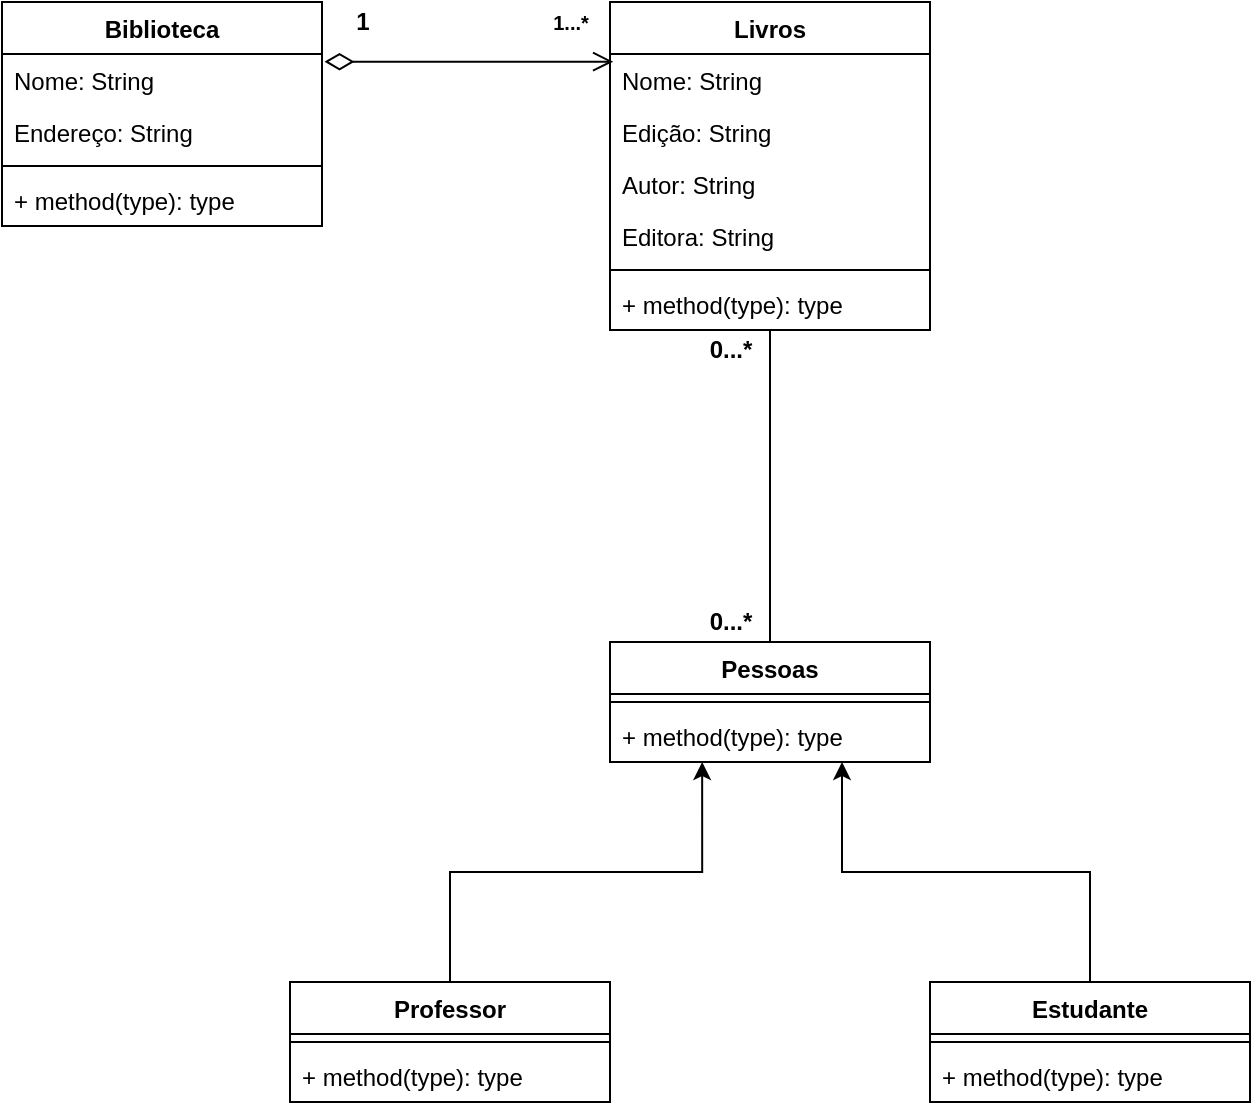 <mxfile version="28.2.8">
  <diagram name="Página-1" id="ZVN-105Hcjk-FQrEVOr4">
    <mxGraphModel dx="1660" dy="543" grid="1" gridSize="10" guides="1" tooltips="1" connect="1" arrows="1" fold="1" page="1" pageScale="1" pageWidth="827" pageHeight="1169" math="0" shadow="0">
      <root>
        <mxCell id="0" />
        <mxCell id="1" parent="0" />
        <mxCell id="jsSqpSMa8OPUdHDck91t-1" value="Biblioteca" style="swimlane;fontStyle=1;align=center;verticalAlign=top;childLayout=stackLayout;horizontal=1;startSize=26;horizontalStack=0;resizeParent=1;resizeParentMax=0;resizeLast=0;collapsible=1;marginBottom=0;whiteSpace=wrap;html=1;" parent="1" vertex="1">
          <mxGeometry x="-30" y="130" width="160" height="112" as="geometry" />
        </mxCell>
        <mxCell id="zYf08YzHOMaQSBgTMsR_-19" value="Nome: String" style="text;strokeColor=none;fillColor=none;align=left;verticalAlign=top;spacingLeft=4;spacingRight=4;overflow=hidden;rotatable=0;points=[[0,0.5],[1,0.5]];portConstraint=eastwest;whiteSpace=wrap;html=1;" vertex="1" parent="jsSqpSMa8OPUdHDck91t-1">
          <mxGeometry y="26" width="160" height="26" as="geometry" />
        </mxCell>
        <mxCell id="zYf08YzHOMaQSBgTMsR_-18" value="Endereço: String" style="text;strokeColor=none;fillColor=none;align=left;verticalAlign=top;spacingLeft=4;spacingRight=4;overflow=hidden;rotatable=0;points=[[0,0.5],[1,0.5]];portConstraint=eastwest;whiteSpace=wrap;html=1;" vertex="1" parent="jsSqpSMa8OPUdHDck91t-1">
          <mxGeometry y="52" width="160" height="26" as="geometry" />
        </mxCell>
        <mxCell id="jsSqpSMa8OPUdHDck91t-3" value="" style="line;strokeWidth=1;fillColor=none;align=left;verticalAlign=middle;spacingTop=-1;spacingLeft=3;spacingRight=3;rotatable=0;labelPosition=right;points=[];portConstraint=eastwest;strokeColor=inherit;" parent="jsSqpSMa8OPUdHDck91t-1" vertex="1">
          <mxGeometry y="78" width="160" height="8" as="geometry" />
        </mxCell>
        <mxCell id="jsSqpSMa8OPUdHDck91t-4" value="+ method(type): type" style="text;strokeColor=none;fillColor=none;align=left;verticalAlign=top;spacingLeft=4;spacingRight=4;overflow=hidden;rotatable=0;points=[[0,0.5],[1,0.5]];portConstraint=eastwest;whiteSpace=wrap;html=1;" parent="jsSqpSMa8OPUdHDck91t-1" vertex="1">
          <mxGeometry y="86" width="160" height="26" as="geometry" />
        </mxCell>
        <mxCell id="jsSqpSMa8OPUdHDck91t-5" value="Pessoas" style="swimlane;fontStyle=1;align=center;verticalAlign=top;childLayout=stackLayout;horizontal=1;startSize=26;horizontalStack=0;resizeParent=1;resizeParentMax=0;resizeLast=0;collapsible=1;marginBottom=0;whiteSpace=wrap;html=1;" parent="1" vertex="1">
          <mxGeometry x="274" y="450" width="160" height="60" as="geometry" />
        </mxCell>
        <mxCell id="jsSqpSMa8OPUdHDck91t-6" value="" style="line;strokeWidth=1;fillColor=none;align=left;verticalAlign=middle;spacingTop=-1;spacingLeft=3;spacingRight=3;rotatable=0;labelPosition=right;points=[];portConstraint=eastwest;strokeColor=inherit;" parent="jsSqpSMa8OPUdHDck91t-5" vertex="1">
          <mxGeometry y="26" width="160" height="8" as="geometry" />
        </mxCell>
        <mxCell id="jsSqpSMa8OPUdHDck91t-7" value="+ method(type): type" style="text;strokeColor=none;fillColor=none;align=left;verticalAlign=top;spacingLeft=4;spacingRight=4;overflow=hidden;rotatable=0;points=[[0,0.5],[1,0.5]];portConstraint=eastwest;whiteSpace=wrap;html=1;" parent="jsSqpSMa8OPUdHDck91t-5" vertex="1">
          <mxGeometry y="34" width="160" height="26" as="geometry" />
        </mxCell>
        <mxCell id="jsSqpSMa8OPUdHDck91t-8" value="Livros" style="swimlane;fontStyle=1;align=center;verticalAlign=top;childLayout=stackLayout;horizontal=1;startSize=26;horizontalStack=0;resizeParent=1;resizeParentMax=0;resizeLast=0;collapsible=1;marginBottom=0;whiteSpace=wrap;html=1;" parent="1" vertex="1">
          <mxGeometry x="274" y="130" width="160" height="164" as="geometry" />
        </mxCell>
        <mxCell id="zYf08YzHOMaQSBgTMsR_-20" value="Nome: String" style="text;strokeColor=none;fillColor=none;align=left;verticalAlign=top;spacingLeft=4;spacingRight=4;overflow=hidden;rotatable=0;points=[[0,0.5],[1,0.5]];portConstraint=eastwest;whiteSpace=wrap;html=1;" vertex="1" parent="jsSqpSMa8OPUdHDck91t-8">
          <mxGeometry y="26" width="160" height="26" as="geometry" />
        </mxCell>
        <mxCell id="zYf08YzHOMaQSBgTMsR_-21" value="Edição: String" style="text;strokeColor=none;fillColor=none;align=left;verticalAlign=top;spacingLeft=4;spacingRight=4;overflow=hidden;rotatable=0;points=[[0,0.5],[1,0.5]];portConstraint=eastwest;whiteSpace=wrap;html=1;" vertex="1" parent="jsSqpSMa8OPUdHDck91t-8">
          <mxGeometry y="52" width="160" height="26" as="geometry" />
        </mxCell>
        <mxCell id="zYf08YzHOMaQSBgTMsR_-22" value="Autor: String" style="text;strokeColor=none;fillColor=none;align=left;verticalAlign=top;spacingLeft=4;spacingRight=4;overflow=hidden;rotatable=0;points=[[0,0.5],[1,0.5]];portConstraint=eastwest;whiteSpace=wrap;html=1;" vertex="1" parent="jsSqpSMa8OPUdHDck91t-8">
          <mxGeometry y="78" width="160" height="26" as="geometry" />
        </mxCell>
        <mxCell id="zYf08YzHOMaQSBgTMsR_-23" value="Editora: String" style="text;strokeColor=none;fillColor=none;align=left;verticalAlign=top;spacingLeft=4;spacingRight=4;overflow=hidden;rotatable=0;points=[[0,0.5],[1,0.5]];portConstraint=eastwest;whiteSpace=wrap;html=1;" vertex="1" parent="jsSqpSMa8OPUdHDck91t-8">
          <mxGeometry y="104" width="160" height="26" as="geometry" />
        </mxCell>
        <mxCell id="jsSqpSMa8OPUdHDck91t-9" value="" style="line;strokeWidth=1;fillColor=none;align=left;verticalAlign=middle;spacingTop=-1;spacingLeft=3;spacingRight=3;rotatable=0;labelPosition=right;points=[];portConstraint=eastwest;strokeColor=inherit;" parent="jsSqpSMa8OPUdHDck91t-8" vertex="1">
          <mxGeometry y="130" width="160" height="8" as="geometry" />
        </mxCell>
        <mxCell id="jsSqpSMa8OPUdHDck91t-10" value="+ method(type): type" style="text;strokeColor=none;fillColor=none;align=left;verticalAlign=top;spacingLeft=4;spacingRight=4;overflow=hidden;rotatable=0;points=[[0,0.5],[1,0.5]];portConstraint=eastwest;whiteSpace=wrap;html=1;" parent="jsSqpSMa8OPUdHDck91t-8" vertex="1">
          <mxGeometry y="138" width="160" height="26" as="geometry" />
        </mxCell>
        <mxCell id="zYf08YzHOMaQSBgTMsR_-4" value="Professor" style="swimlane;fontStyle=1;align=center;verticalAlign=top;childLayout=stackLayout;horizontal=1;startSize=26;horizontalStack=0;resizeParent=1;resizeParentMax=0;resizeLast=0;collapsible=1;marginBottom=0;whiteSpace=wrap;html=1;" vertex="1" parent="1">
          <mxGeometry x="114" y="620" width="160" height="60" as="geometry" />
        </mxCell>
        <mxCell id="zYf08YzHOMaQSBgTMsR_-5" value="" style="line;strokeWidth=1;fillColor=none;align=left;verticalAlign=middle;spacingTop=-1;spacingLeft=3;spacingRight=3;rotatable=0;labelPosition=right;points=[];portConstraint=eastwest;strokeColor=inherit;" vertex="1" parent="zYf08YzHOMaQSBgTMsR_-4">
          <mxGeometry y="26" width="160" height="8" as="geometry" />
        </mxCell>
        <mxCell id="zYf08YzHOMaQSBgTMsR_-6" value="+ method(type): type" style="text;strokeColor=none;fillColor=none;align=left;verticalAlign=top;spacingLeft=4;spacingRight=4;overflow=hidden;rotatable=0;points=[[0,0.5],[1,0.5]];portConstraint=eastwest;whiteSpace=wrap;html=1;" vertex="1" parent="zYf08YzHOMaQSBgTMsR_-4">
          <mxGeometry y="34" width="160" height="26" as="geometry" />
        </mxCell>
        <mxCell id="zYf08YzHOMaQSBgTMsR_-11" style="edgeStyle=orthogonalEdgeStyle;rounded=0;orthogonalLoop=1;jettySize=auto;html=1;entryX=0.725;entryY=1;entryDx=0;entryDy=0;entryPerimeter=0;" edge="1" parent="1" source="zYf08YzHOMaQSBgTMsR_-7" target="jsSqpSMa8OPUdHDck91t-7">
          <mxGeometry relative="1" as="geometry" />
        </mxCell>
        <mxCell id="zYf08YzHOMaQSBgTMsR_-7" value="Estudante" style="swimlane;fontStyle=1;align=center;verticalAlign=top;childLayout=stackLayout;horizontal=1;startSize=26;horizontalStack=0;resizeParent=1;resizeParentMax=0;resizeLast=0;collapsible=1;marginBottom=0;whiteSpace=wrap;html=1;" vertex="1" parent="1">
          <mxGeometry x="434" y="620" width="160" height="60" as="geometry" />
        </mxCell>
        <mxCell id="zYf08YzHOMaQSBgTMsR_-8" value="" style="line;strokeWidth=1;fillColor=none;align=left;verticalAlign=middle;spacingTop=-1;spacingLeft=3;spacingRight=3;rotatable=0;labelPosition=right;points=[];portConstraint=eastwest;strokeColor=inherit;" vertex="1" parent="zYf08YzHOMaQSBgTMsR_-7">
          <mxGeometry y="26" width="160" height="8" as="geometry" />
        </mxCell>
        <mxCell id="zYf08YzHOMaQSBgTMsR_-9" value="+ method(type): type" style="text;strokeColor=none;fillColor=none;align=left;verticalAlign=top;spacingLeft=4;spacingRight=4;overflow=hidden;rotatable=0;points=[[0,0.5],[1,0.5]];portConstraint=eastwest;whiteSpace=wrap;html=1;" vertex="1" parent="zYf08YzHOMaQSBgTMsR_-7">
          <mxGeometry y="34" width="160" height="26" as="geometry" />
        </mxCell>
        <mxCell id="zYf08YzHOMaQSBgTMsR_-10" style="edgeStyle=orthogonalEdgeStyle;rounded=0;orthogonalLoop=1;jettySize=auto;html=1;entryX=0.288;entryY=1;entryDx=0;entryDy=0;entryPerimeter=0;" edge="1" parent="1" source="zYf08YzHOMaQSBgTMsR_-4" target="jsSqpSMa8OPUdHDck91t-7">
          <mxGeometry relative="1" as="geometry" />
        </mxCell>
        <mxCell id="zYf08YzHOMaQSBgTMsR_-12" style="edgeStyle=orthogonalEdgeStyle;rounded=0;orthogonalLoop=1;jettySize=auto;html=1;entryX=0.5;entryY=1;entryDx=0;entryDy=0;entryPerimeter=0;endArrow=none;endFill=0;" edge="1" parent="1" source="jsSqpSMa8OPUdHDck91t-5" target="jsSqpSMa8OPUdHDck91t-10">
          <mxGeometry relative="1" as="geometry" />
        </mxCell>
        <mxCell id="zYf08YzHOMaQSBgTMsR_-13" value="" style="endArrow=diamondThin;endFill=0;endSize=12;html=1;rounded=0;entryX=1.008;entryY=0.148;entryDx=0;entryDy=0;entryPerimeter=0;startArrow=open;startFill=0;startSize=8;exitX=0.01;exitY=0.148;exitDx=0;exitDy=0;exitPerimeter=0;" edge="1" parent="1" source="zYf08YzHOMaQSBgTMsR_-20" target="zYf08YzHOMaQSBgTMsR_-19">
          <mxGeometry width="160" relative="1" as="geometry">
            <mxPoint x="250" y="160" as="sourcePoint" />
            <mxPoint x="280" y="230" as="targetPoint" />
          </mxGeometry>
        </mxCell>
        <mxCell id="zYf08YzHOMaQSBgTMsR_-14" value="&lt;font style=&quot;font-size: 10px;&quot;&gt;1...*&lt;/font&gt;" style="text;align=center;fontStyle=1;verticalAlign=middle;spacingLeft=3;spacingRight=3;strokeColor=none;rotatable=0;points=[[0,0.5],[1,0.5]];portConstraint=eastwest;html=1;" vertex="1" parent="1">
          <mxGeometry x="234" y="130" width="40" height="20" as="geometry" />
        </mxCell>
        <mxCell id="zYf08YzHOMaQSBgTMsR_-15" value="1" style="text;align=center;fontStyle=1;verticalAlign=middle;spacingLeft=3;spacingRight=3;strokeColor=none;rotatable=0;points=[[0,0.5],[1,0.5]];portConstraint=eastwest;html=1;" vertex="1" parent="1">
          <mxGeometry x="130" y="130" width="40" height="20" as="geometry" />
        </mxCell>
        <mxCell id="zYf08YzHOMaQSBgTMsR_-16" value="0...*" style="text;align=center;fontStyle=1;verticalAlign=middle;spacingLeft=3;spacingRight=3;strokeColor=none;rotatable=0;points=[[0,0.5],[1,0.5]];portConstraint=eastwest;html=1;" vertex="1" parent="1">
          <mxGeometry x="314" y="430" width="40" height="20" as="geometry" />
        </mxCell>
        <mxCell id="zYf08YzHOMaQSBgTMsR_-17" value="0...*" style="text;align=center;fontStyle=1;verticalAlign=middle;spacingLeft=3;spacingRight=3;strokeColor=none;rotatable=0;points=[[0,0.5],[1,0.5]];portConstraint=eastwest;html=1;" vertex="1" parent="1">
          <mxGeometry x="314" y="294" width="40" height="20" as="geometry" />
        </mxCell>
      </root>
    </mxGraphModel>
  </diagram>
</mxfile>
